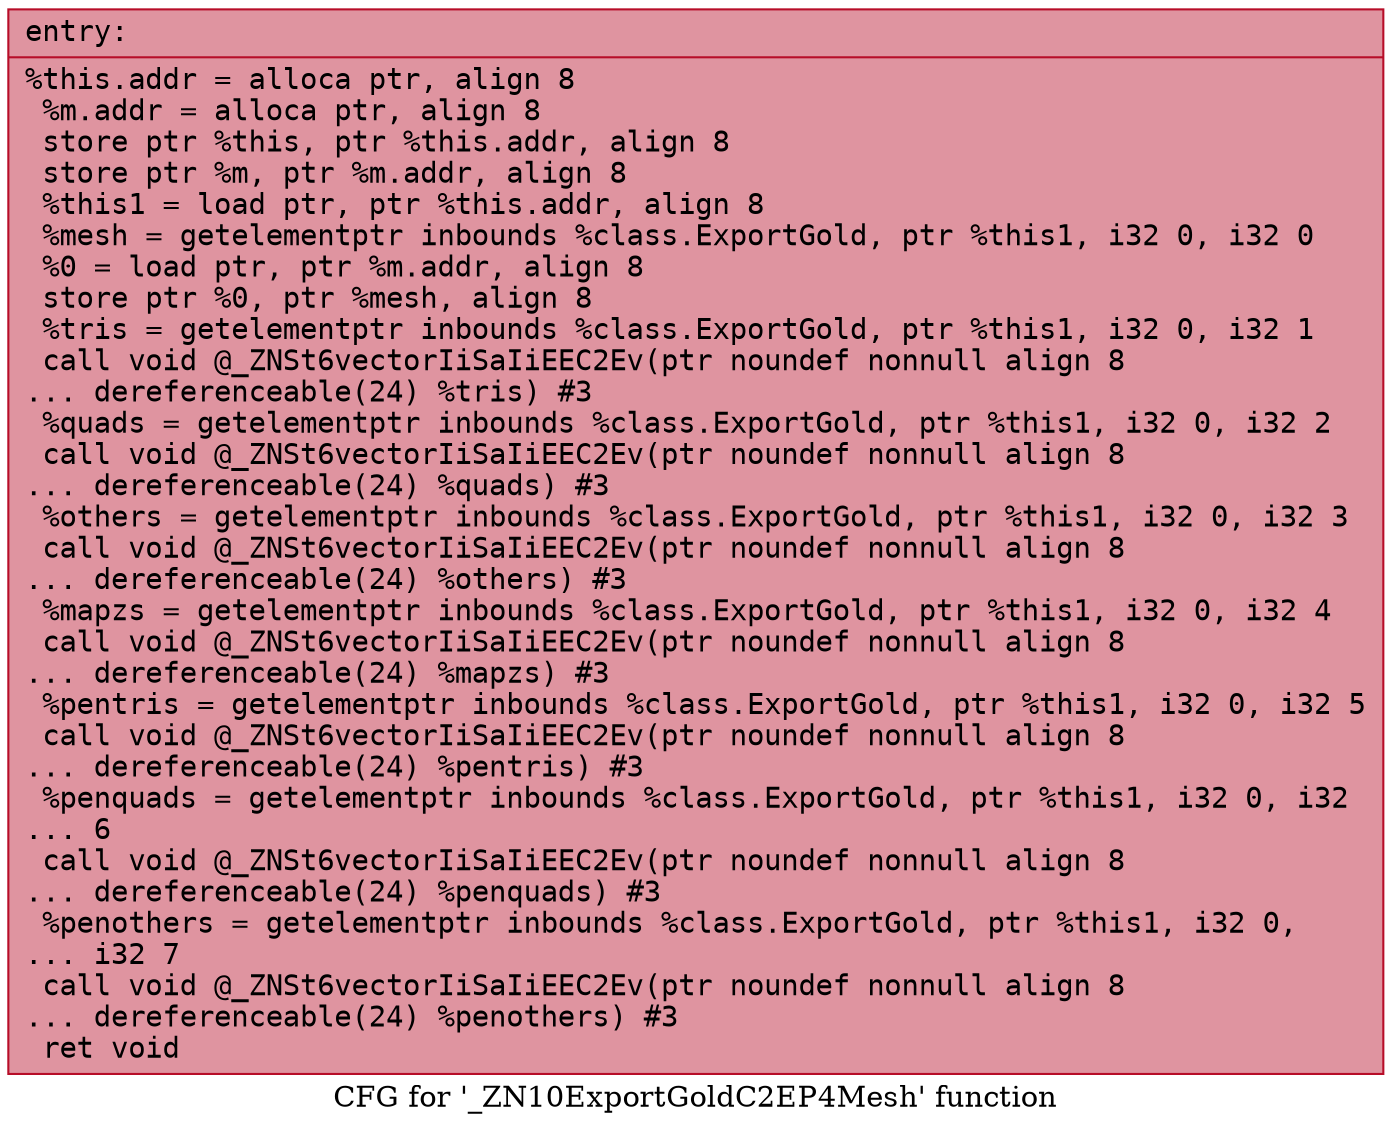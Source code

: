 digraph "CFG for '_ZN10ExportGoldC2EP4Mesh' function" {
	label="CFG for '_ZN10ExportGoldC2EP4Mesh' function";

	Node0x55b8243c28c0 [shape=record,color="#b70d28ff", style=filled, fillcolor="#b70d2870" fontname="Courier",label="{entry:\l|  %this.addr = alloca ptr, align 8\l  %m.addr = alloca ptr, align 8\l  store ptr %this, ptr %this.addr, align 8\l  store ptr %m, ptr %m.addr, align 8\l  %this1 = load ptr, ptr %this.addr, align 8\l  %mesh = getelementptr inbounds %class.ExportGold, ptr %this1, i32 0, i32 0\l  %0 = load ptr, ptr %m.addr, align 8\l  store ptr %0, ptr %mesh, align 8\l  %tris = getelementptr inbounds %class.ExportGold, ptr %this1, i32 0, i32 1\l  call void @_ZNSt6vectorIiSaIiEEC2Ev(ptr noundef nonnull align 8\l... dereferenceable(24) %tris) #3\l  %quads = getelementptr inbounds %class.ExportGold, ptr %this1, i32 0, i32 2\l  call void @_ZNSt6vectorIiSaIiEEC2Ev(ptr noundef nonnull align 8\l... dereferenceable(24) %quads) #3\l  %others = getelementptr inbounds %class.ExportGold, ptr %this1, i32 0, i32 3\l  call void @_ZNSt6vectorIiSaIiEEC2Ev(ptr noundef nonnull align 8\l... dereferenceable(24) %others) #3\l  %mapzs = getelementptr inbounds %class.ExportGold, ptr %this1, i32 0, i32 4\l  call void @_ZNSt6vectorIiSaIiEEC2Ev(ptr noundef nonnull align 8\l... dereferenceable(24) %mapzs) #3\l  %pentris = getelementptr inbounds %class.ExportGold, ptr %this1, i32 0, i32 5\l  call void @_ZNSt6vectorIiSaIiEEC2Ev(ptr noundef nonnull align 8\l... dereferenceable(24) %pentris) #3\l  %penquads = getelementptr inbounds %class.ExportGold, ptr %this1, i32 0, i32\l... 6\l  call void @_ZNSt6vectorIiSaIiEEC2Ev(ptr noundef nonnull align 8\l... dereferenceable(24) %penquads) #3\l  %penothers = getelementptr inbounds %class.ExportGold, ptr %this1, i32 0,\l... i32 7\l  call void @_ZNSt6vectorIiSaIiEEC2Ev(ptr noundef nonnull align 8\l... dereferenceable(24) %penothers) #3\l  ret void\l}"];
}
